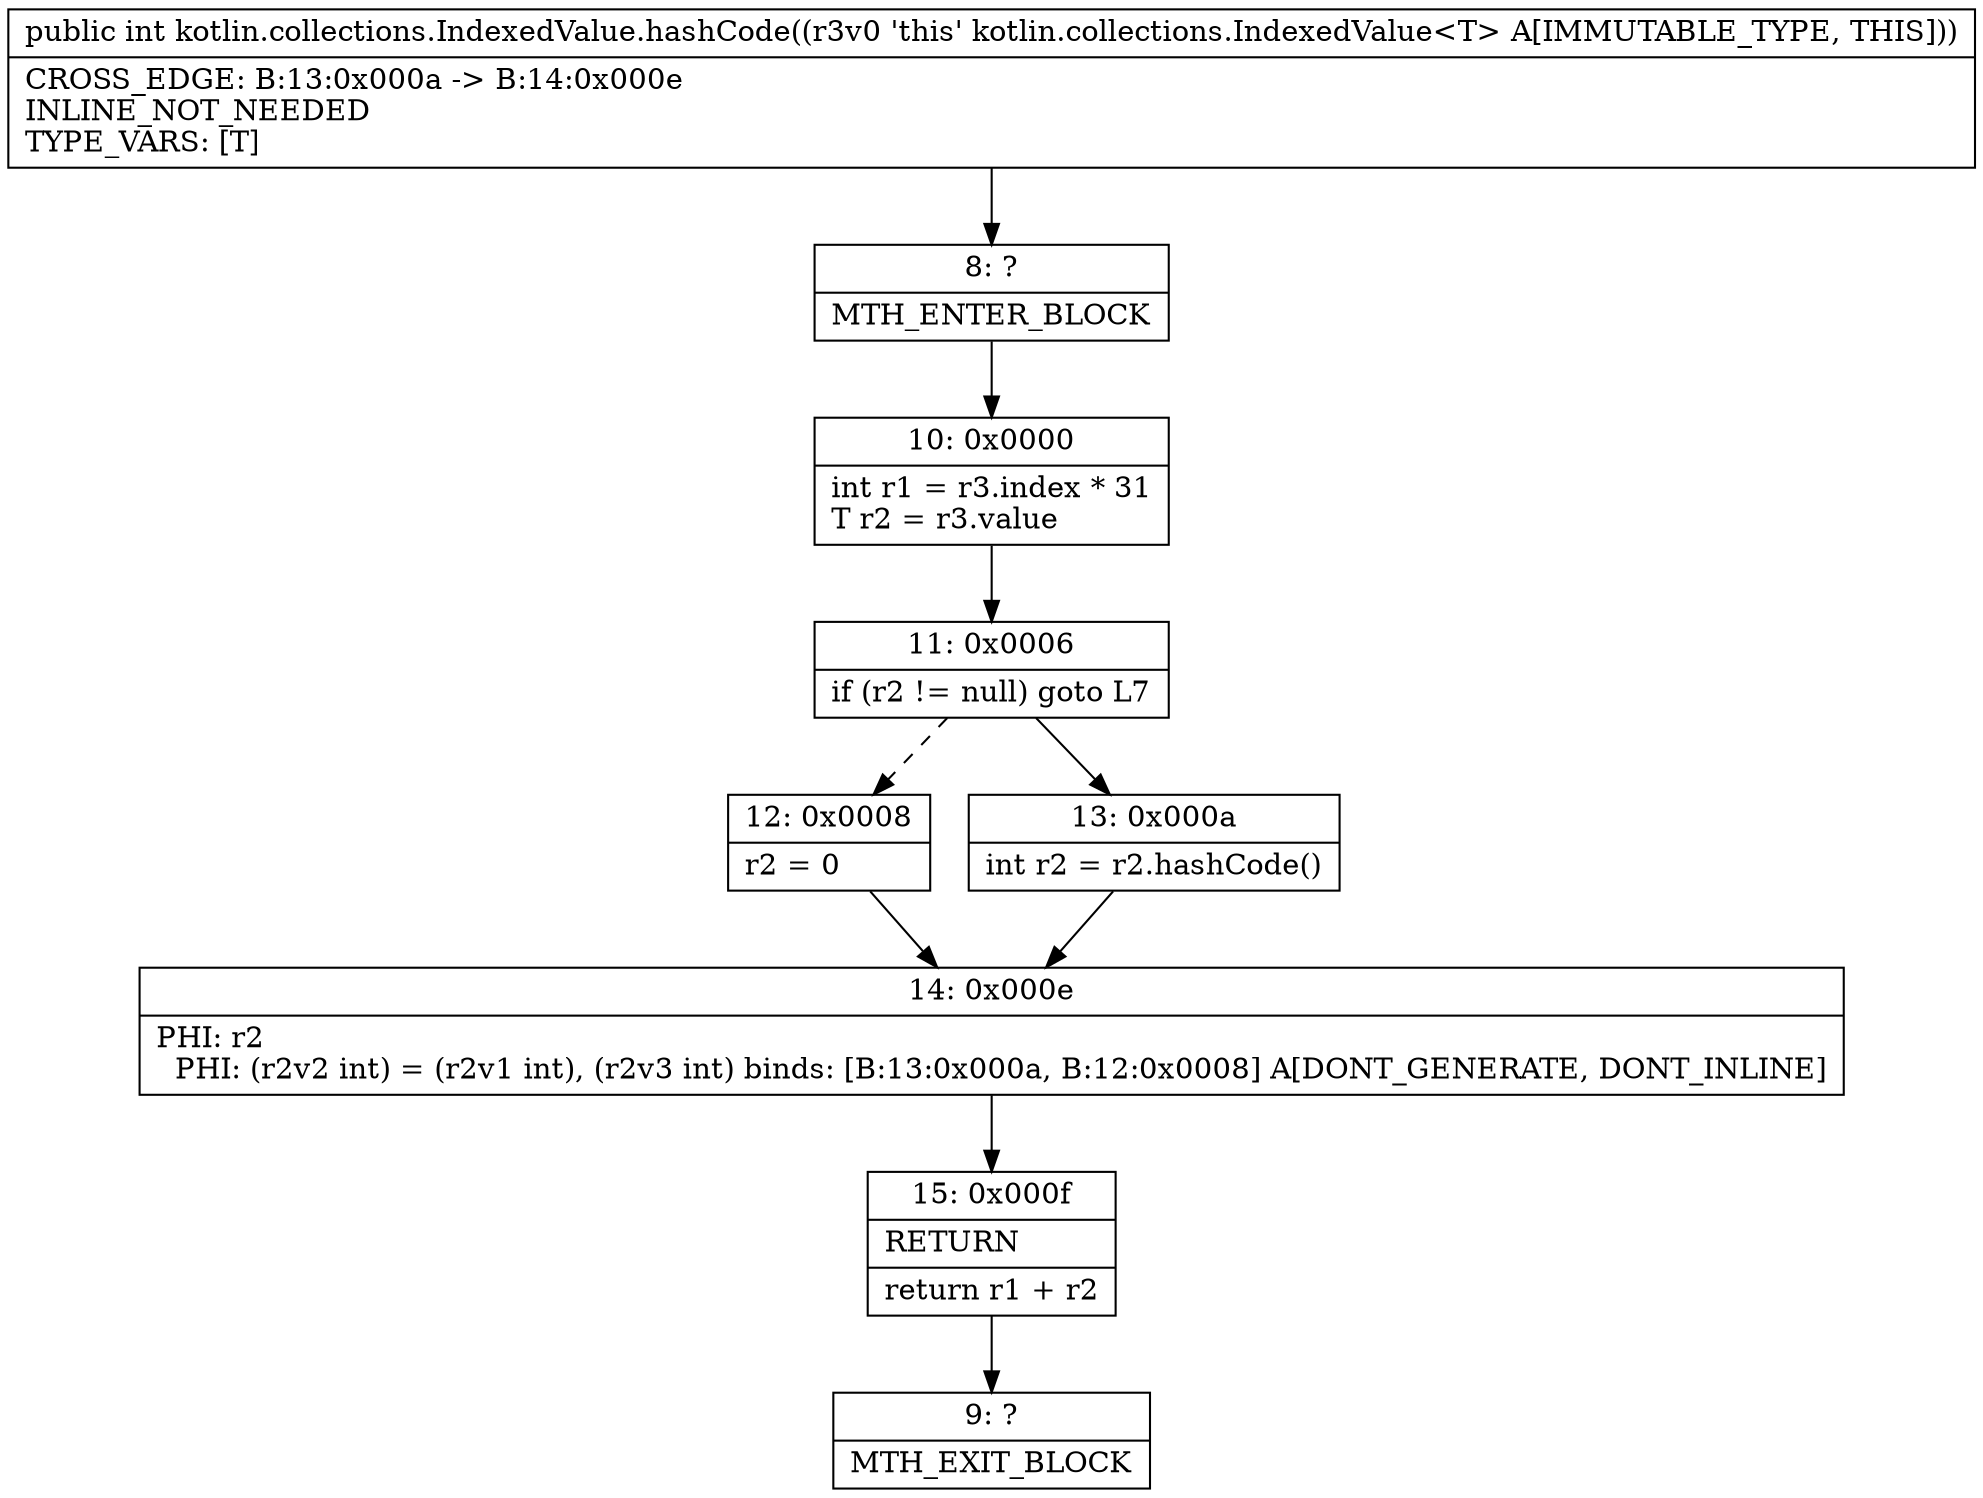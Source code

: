 digraph "CFG forkotlin.collections.IndexedValue.hashCode()I" {
Node_8 [shape=record,label="{8\:\ ?|MTH_ENTER_BLOCK\l}"];
Node_10 [shape=record,label="{10\:\ 0x0000|int r1 = r3.index * 31\lT r2 = r3.value\l}"];
Node_11 [shape=record,label="{11\:\ 0x0006|if (r2 != null) goto L7\l}"];
Node_12 [shape=record,label="{12\:\ 0x0008|r2 = 0\l}"];
Node_14 [shape=record,label="{14\:\ 0x000e|PHI: r2 \l  PHI: (r2v2 int) = (r2v1 int), (r2v3 int) binds: [B:13:0x000a, B:12:0x0008] A[DONT_GENERATE, DONT_INLINE]\l}"];
Node_15 [shape=record,label="{15\:\ 0x000f|RETURN\l|return r1 + r2\l}"];
Node_9 [shape=record,label="{9\:\ ?|MTH_EXIT_BLOCK\l}"];
Node_13 [shape=record,label="{13\:\ 0x000a|int r2 = r2.hashCode()\l}"];
MethodNode[shape=record,label="{public int kotlin.collections.IndexedValue.hashCode((r3v0 'this' kotlin.collections.IndexedValue\<T\> A[IMMUTABLE_TYPE, THIS]))  | CROSS_EDGE: B:13:0x000a \-\> B:14:0x000e\lINLINE_NOT_NEEDED\lTYPE_VARS: [T]\l}"];
MethodNode -> Node_8;Node_8 -> Node_10;
Node_10 -> Node_11;
Node_11 -> Node_12[style=dashed];
Node_11 -> Node_13;
Node_12 -> Node_14;
Node_14 -> Node_15;
Node_15 -> Node_9;
Node_13 -> Node_14;
}

